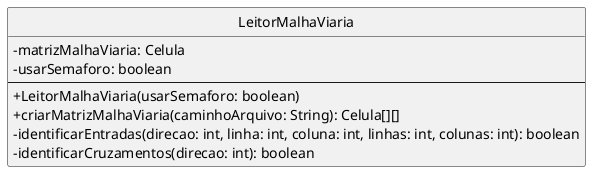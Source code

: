 ' Generated by UML Generator
' Encoded: RP4_JyCm4CLtVmgFYQ0ISwTM5GCIdIAnL1rU7PUSiCzmjZkauhjpuO-K08lbk_Txztpo9XT8gJ6O_4By2a6qBY3dRIb2frhyWqlSqUZjdHcezzQHkE2D-QJiewUIP8ymu8aW17irrguYr3tEsckxyw46J6BDaCv7d9EajJsb53nu4bPwtFoPsFpBjnFhL5RqLrRZ48c7j9MtIXUrT0hmS_lpXiFnS9pYT1ikT2O7kUSYw96RdiGxg8UutDgWO_1zTobKnbp82-MhQXSBpH9sKaT4BTCoP6PuDsRZkTVF-00
' URL: http://www.plantuml.com/plantuml/uml/RP4_JyCm4CLtVmgFYQ0ISwTM5GCIdIAnL1rU7PUSiCzmjZkauhjpuO-K08lbk_Txztpo9XT8gJ6O_4By2a6qBY3dRIb2frhyWqlSqUZjdHcezzQHkE2D-QJiewUIP8ymu8aW17irrguYr3tEsckxyw46J6BDaCv7d9EajJsb53nu4bPwtFoPsFpBjnFhL5RqLrRZ48c7j9MtIXUrT0hmS_lpXiFnS9pYT1ikT2O7kUSYw96RdiGxg8UutDgWO_1zTobKnbp82-MhQXSBpH9sKaT4BTCoP6PuDsRZkTVF-00
' Generated on: 2025-10-23T16:07:51.745232500

@startuml
skinparam classAttributeIconSize 0
hide circle

class LeitorMalhaViaria {
  -matrizMalhaViaria: Celula
  -usarSemaforo: boolean
  --
  +LeitorMalhaViaria(usarSemaforo: boolean)
  +criarMatrizMalhaViaria(caminhoArquivo: String): Celula[][]
  -identificarEntradas(direcao: int, linha: int, coluna: int, linhas: int, colunas: int): boolean
  -identificarCruzamentos(direcao: int): boolean
}

@enduml